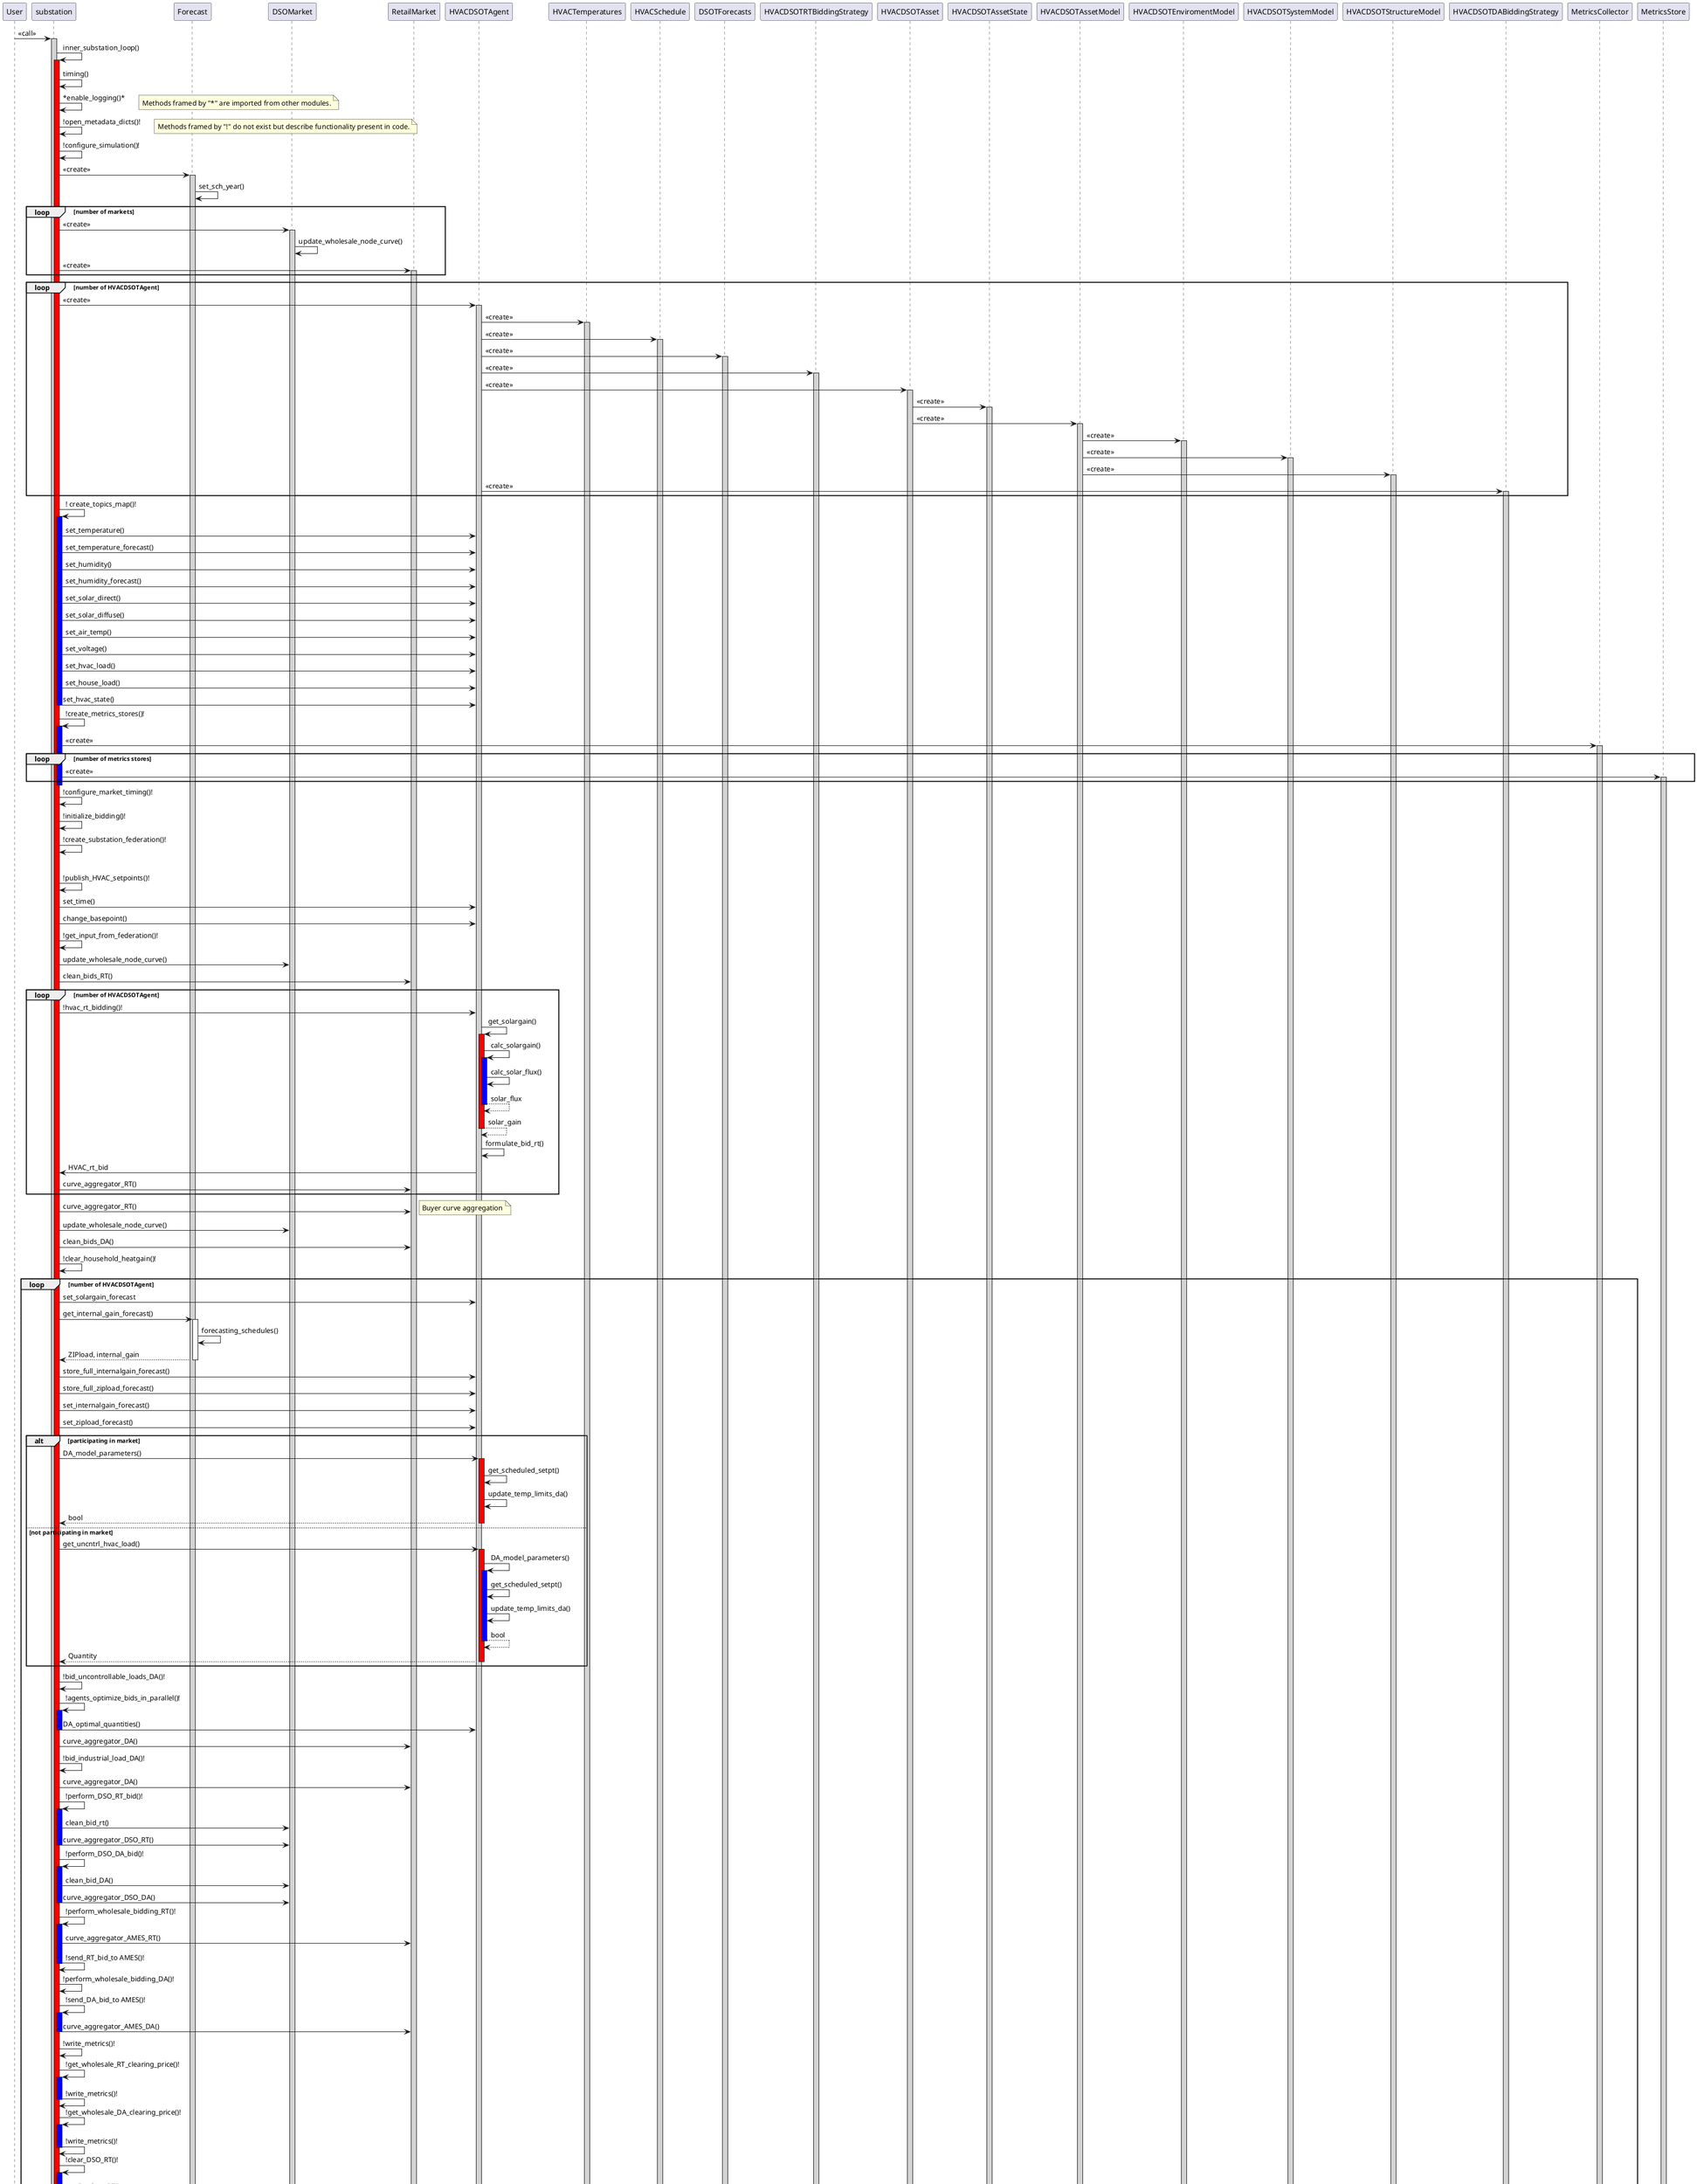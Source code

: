@startuml
participant User

User -> substation: <<call>>
activate substation #LightGrey

substation -> substation: inner_substation_loop()
activate substation #Red

substation -> substation: timing()
substation -> substation: *enable_logging()*
note right: Methods framed by "*" are imported from other modules.
substation -> substation: !open_metadata_dicts()!
note right: Methods framed by "!" do not exist but describe functionality present in code.
substation -> substation: !configure_simulation()!

substation -> Forecast: <<create>>
activate Forecast #LightGrey

Forecast -> Forecast: set_sch_year()

loop number of markets
    substation -> DSOMarket: <<create>>
    activate DSOMarket #LightGrey
    DSOMarket -> DSOMarket: update_wholesale_node_curve()

    substation -> RetailMarket: <<create>>
    activate RetailMarket #LightGrey
end

loop number of HVACDSOTAgent
    substation -> HVACDSOTAgent: <<create>>
    activate HVACDSOTAgent #LightGrey
    HVACDSOTAgent -> HVACTemperatures: <<create>>
    activate HVACTemperatures #LightGrey
    HVACDSOTAgent -> HVACSchedule: <<create>>
    activate HVACSchedule #LightGrey
    HVACDSOTAgent -> DSOTForecasts: <<create>>
    activate DSOTForecasts #LightGrey
    HVACDSOTAgent -> HVACDSOTRTBiddingStrategy: <<create>>
    activate HVACDSOTRTBiddingStrategy #LightGrey
    HVACDSOTAgent -> HVACDSOTAsset: <<create>>
    activate HVACDSOTAsset #LightGrey
    HVACDSOTAsset -> HVACDSOTAssetState: <<create>>
    activate HVACDSOTAssetState #LightGrey
    HVACDSOTAsset -> HVACDSOTAssetModel: <<create>>
    activate HVACDSOTAssetModel #LightGrey
    HVACDSOTAssetModel -> HVACDSOTEnviromentModel: <<create>>
    activate HVACDSOTEnviromentModel #LightGrey
    HVACDSOTAssetModel -> HVACDSOTSystemModel: <<create>>
    activate HVACDSOTSystemModel #LightGrey
    HVACDSOTAssetModel -> HVACDSOTStructureModel: <<create>>
    activate HVACDSOTStructureModel #LightGrey
    HVACDSOTAgent -> HVACDSOTDABiddingStrategy: <<create>>
    activate HVACDSOTDABiddingStrategy #LightGrey
end

substation -> substation: ! create_topics_map()!
activate substation #Blue
    substation -> HVACDSOTAgent: set_temperature()
    substation -> HVACDSOTAgent: set_temperature_forecast()
    substation -> HVACDSOTAgent: set_humidity()
    substation -> HVACDSOTAgent: set_humidity_forecast()
    substation -> HVACDSOTAgent: set_solar_direct()
    substation -> HVACDSOTAgent: set_solar_diffuse()
    substation -> HVACDSOTAgent: set_air_temp()
    substation -> HVACDSOTAgent: set_voltage()
    substation -> HVACDSOTAgent: set_hvac_load()
    substation -> HVACDSOTAgent: set_house_load()
    substation -> HVACDSOTAgent: set_hvac_state()
deactivate substation
substation -> substation: !create_metrics_stores()!
activate substation #Blue
    substation -> MetricsCollector: <<create>>
    activate MetricsCollector #LightGrey
    loop number of metrics stores
        substation -> MetricsStore: <<create>>
        activate MetricsStore #LightGrey
    end
deactivate substation

substation -> substation: !configure_market_timing()!
substation -> substation: !initialize_bidding()!
substation -> substation: !create_substation_federation()!

loop simulation time
    substation -> substation: !publish_HVAC_setpoints()!
    substation -> HVACDSOTAgent: set_time()
    substation -> HVACDSOTAgent: change_basepoint()
    substation -> substation: !get_input_from_federation()!
    substation -> DSOMarket: update_wholesale_node_curve()
    substation -> RetailMarket: clean_bids_RT()
    loop number of HVACDSOTAgent
        substation -> HVACDSOTAgent: !hvac_rt_bidding()!
        HVACDSOTAgent -> HVACDSOTAgent: get_solargain()
        activate HVACDSOTAgent #Red
            HVACDSOTAgent -> HVACDSOTAgent: calc_solargain()
            activate HVACDSOTAgent #Blue
                HVACDSOTAgent -> HVACDSOTAgent: calc_solar_flux()
            return solar_flux
        return solar_gain
        HVACDSOTAgent -> HVACDSOTAgent: formulate_bid_rt()
        substation <- HVACDSOTAgent: HVAC_rt_bid
        substation -> RetailMarket: curve_aggregator_RT()
    end
    substation -> RetailMarket: curve_aggregator_RT()
    note right: Buyer curve aggregation

    substation -> DSOMarket: update_wholesale_node_curve()
    substation -> RetailMarket: clean_bids_DA()
    substation -> substation: !clear_household_heatgain()!
    loop number of HVACDSOTAgent
        substation -> HVACDSOTAgent: set_solargain_forecast
        substation -> Forecast: get_internal_gain_forecast()
        activate Forecast
            Forecast -> Forecast: forecasting_schedules()
        return ZIPload, internal_gain
        substation -> HVACDSOTAgent: store_full_internalgain_forecast()
        substation -> HVACDSOTAgent: store_full_zipload_forecast()
        substation -> HVACDSOTAgent: set_internalgain_forecast()
        substation -> HVACDSOTAgent: set_zipload_forecast()
        alt participating in market
            substation -> HVACDSOTAgent: DA_model_parameters()
            activate HVACDSOTAgent #Red
                HVACDSOTAgent -> HVACDSOTAgent: get_scheduled_setpt()
                HVACDSOTAgent -> HVACDSOTAgent: update_temp_limits_da()
            return bool
        else not participating in market
            substation -> HVACDSOTAgent: get_uncntrl_hvac_load()
            activate HVACDSOTAgent #Red
                HVACDSOTAgent-> HVACDSOTAgent: DA_model_parameters()
                activate HVACDSOTAgent #Blue
                    HVACDSOTAgent -> HVACDSOTAgent: get_scheduled_setpt()
                    HVACDSOTAgent -> HVACDSOTAgent: update_temp_limits_da()
                return bool
            return Quantity
    end
    substation -> substation: !bid_uncontrollable_loads_DA()!
    substation -> substation: !agents_optimize_bids_in_parallel()!
    activate substation #Blue
        substation -> HVACDSOTAgent: DA_optimal_quantities()
    deactivate substation

    substation -> RetailMarket: curve_aggregator_DA()
    substation -> substation: !bid_industrial_load_DA()!
    substation -> RetailMarket: curve_aggregator_DA()
    substation -> substation: !perform_DSO_RT_bid()!
    activate substation #Blue
        substation -> DSOMarket: clean_bid_rt()
        substation -> DSOMarket: curve_aggregator_DSO_RT()
    deactivate substation
    substation -> substation: !perform_DSO_DA_bid()!
    activate substation #Blue
        substation -> DSOMarket: clean_bid_DA()
        substation -> DSOMarket: curve_aggregator_DSO_DA()
    deactivate substation
    substation -> substation: !perform_wholesale_bidding_RT()!
    activate substation #Blue
        substation -> RetailMarket: curve_aggregator_AMES_RT()
        substation -> substation: !send_RT_bid_to AMES()!
    deactivate substation
        substation -> substation: !perform_wholesale_bidding_DA()!
        substation -> substation: !send_DA_bid_to AMES()!
    activate substation #Blue
    substation -> RetailMarket: curve_aggregator_AMES_DA()
    deactivate substation #Blue
        substation -> substation: !write_metrics()!
        substation -> substation: !get_wholesale_RT_clearing_price()!
    activate substation #Blue
        substation -> substation: !write_metrics()!
    deactivate substation
    substation -> substation: !get_wholesale_DA_clearing_price()!
    activate substation #Blue
        substation -> substation: !write_metrics()!
    deactivate substation
    substation -> substation: !clear_DSO_RT()!
    activate substation #Blue
        substation -> DSOMarket: set_Pwclear_RT()
        substation -> DSOMarket: !update_RT_supply_curve()!
    deactivate substation
    substation -> substation: !clear_DSO_DA()!
    activate substation #Blue
        substation -> DSOMarket: set_Pwclear_DA()
        substation -> DSOMarket: !update_DA_supply_curve()!
    deactivate substation
    substation -> substation: !clear_retail_market_RT()!
    activate substation #Blue
        substation -> RetailMarket: clear_market_RT()
        loop number of HVACDSOTAgent
            substation -> HVACDSOTAgent: inform_bid()
        end
        substation -> substation: !write_metrics()!
    deactivate substation
    substation -> substation: !clear_retail_market_DA()!
    activate substation #Blue
        substation -> RetailMarket: clear_market_DA()
        substation -> Forecast: set_retail_price_forecast()
        substation -> RetailMarket: update_price_CA()
        loop number of HVACDSOTAgent
            substation -> HVACDSOTAgent: set_price_forecast()
            substation -> HVACDSOTAgent: set_da_cleared_quantity()
            substation -> substation: !write_metrics()!
        end
        substation -> substation: !write_metrics()!
    deactivate substation
    substation -> substation: !adjust_agents_RT()!
    activate substation #Blue
        loop number of HVACDSOTAgent
            substation -> HVACDSOTAgent: bid_accepted()
            substation -> substation: !write_metrics()!
        end
        substation -> substation: !write_metrics()!
    deactivate substation
    substation -> MetricsCollector: !write_metrics_to_file()!
end


@enduml